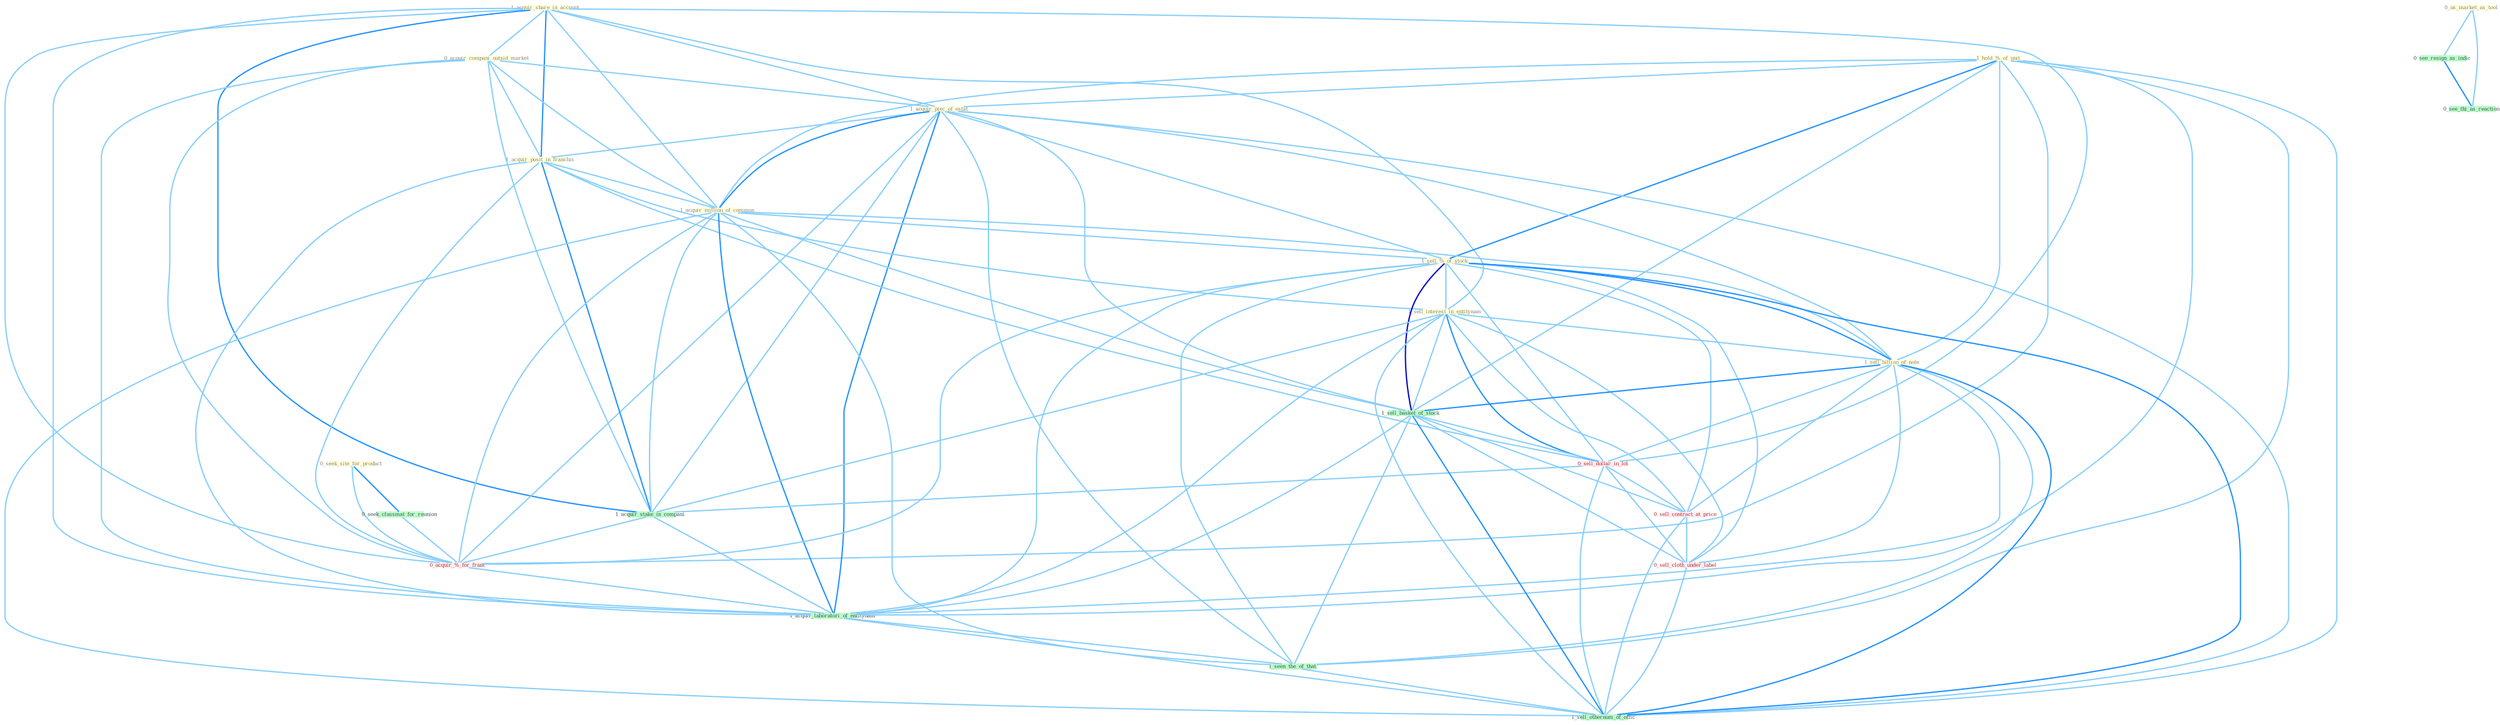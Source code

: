 Graph G{ 
    node
    [shape=polygon,style=filled,width=.5,height=.06,color="#BDFCC9",fixedsize=true,fontsize=4,
    fontcolor="#2f4f4f"];
    {node
    [color="#ffffe0", fontcolor="#8b7d6b"] "1_acquir_share_in_account " "1_hold_%_of_unit " "0_acquir_compani_outsid_market " "1_acquir_piec_of_estat " "1_acquir_posit_in_franchis " "1_acquir_million_of_common " "0_us_market_as_tool " "1_sell_%_of_stock " "0_seek_site_for_product " "1_sell_interest_in_entitynam " "1_sell_billion_of_note "}
{node [color="#fff0f5", fontcolor="#b22222"] "0_sell_dollar_in_lot " "0_acquir_%_for_franc " "0_sell_contract_at_price " "0_sell_cloth_under_label "}
edge [color="#B0E2FF"];

	"1_acquir_share_in_account " -- "0_acquir_compani_outsid_market " [w="1", color="#87cefa" ];
	"1_acquir_share_in_account " -- "1_acquir_piec_of_estat " [w="1", color="#87cefa" ];
	"1_acquir_share_in_account " -- "1_acquir_posit_in_franchis " [w="2", color="#1e90ff" , len=0.8];
	"1_acquir_share_in_account " -- "1_acquir_million_of_common " [w="1", color="#87cefa" ];
	"1_acquir_share_in_account " -- "1_sell_interest_in_entitynam " [w="1", color="#87cefa" ];
	"1_acquir_share_in_account " -- "0_sell_dollar_in_lot " [w="1", color="#87cefa" ];
	"1_acquir_share_in_account " -- "1_acquir_stake_in_compani " [w="2", color="#1e90ff" , len=0.8];
	"1_acquir_share_in_account " -- "0_acquir_%_for_franc " [w="1", color="#87cefa" ];
	"1_acquir_share_in_account " -- "1_acquir_laboratori_of_entitynam " [w="1", color="#87cefa" ];
	"1_hold_%_of_unit " -- "1_acquir_piec_of_estat " [w="1", color="#87cefa" ];
	"1_hold_%_of_unit " -- "1_acquir_million_of_common " [w="1", color="#87cefa" ];
	"1_hold_%_of_unit " -- "1_sell_%_of_stock " [w="2", color="#1e90ff" , len=0.8];
	"1_hold_%_of_unit " -- "1_sell_billion_of_note " [w="1", color="#87cefa" ];
	"1_hold_%_of_unit " -- "1_sell_basket_of_stock " [w="1", color="#87cefa" ];
	"1_hold_%_of_unit " -- "0_acquir_%_for_franc " [w="1", color="#87cefa" ];
	"1_hold_%_of_unit " -- "1_acquir_laboratori_of_entitynam " [w="1", color="#87cefa" ];
	"1_hold_%_of_unit " -- "1_seen_the_of_that " [w="1", color="#87cefa" ];
	"1_hold_%_of_unit " -- "1_sell_othernum_of_offic " [w="1", color="#87cefa" ];
	"0_acquir_compani_outsid_market " -- "1_acquir_piec_of_estat " [w="1", color="#87cefa" ];
	"0_acquir_compani_outsid_market " -- "1_acquir_posit_in_franchis " [w="1", color="#87cefa" ];
	"0_acquir_compani_outsid_market " -- "1_acquir_million_of_common " [w="1", color="#87cefa" ];
	"0_acquir_compani_outsid_market " -- "1_acquir_stake_in_compani " [w="1", color="#87cefa" ];
	"0_acquir_compani_outsid_market " -- "0_acquir_%_for_franc " [w="1", color="#87cefa" ];
	"0_acquir_compani_outsid_market " -- "1_acquir_laboratori_of_entitynam " [w="1", color="#87cefa" ];
	"1_acquir_piec_of_estat " -- "1_acquir_posit_in_franchis " [w="1", color="#87cefa" ];
	"1_acquir_piec_of_estat " -- "1_acquir_million_of_common " [w="2", color="#1e90ff" , len=0.8];
	"1_acquir_piec_of_estat " -- "1_sell_%_of_stock " [w="1", color="#87cefa" ];
	"1_acquir_piec_of_estat " -- "1_sell_billion_of_note " [w="1", color="#87cefa" ];
	"1_acquir_piec_of_estat " -- "1_sell_basket_of_stock " [w="1", color="#87cefa" ];
	"1_acquir_piec_of_estat " -- "1_acquir_stake_in_compani " [w="1", color="#87cefa" ];
	"1_acquir_piec_of_estat " -- "0_acquir_%_for_franc " [w="1", color="#87cefa" ];
	"1_acquir_piec_of_estat " -- "1_acquir_laboratori_of_entitynam " [w="2", color="#1e90ff" , len=0.8];
	"1_acquir_piec_of_estat " -- "1_seen_the_of_that " [w="1", color="#87cefa" ];
	"1_acquir_piec_of_estat " -- "1_sell_othernum_of_offic " [w="1", color="#87cefa" ];
	"1_acquir_posit_in_franchis " -- "1_acquir_million_of_common " [w="1", color="#87cefa" ];
	"1_acquir_posit_in_franchis " -- "1_sell_interest_in_entitynam " [w="1", color="#87cefa" ];
	"1_acquir_posit_in_franchis " -- "0_sell_dollar_in_lot " [w="1", color="#87cefa" ];
	"1_acquir_posit_in_franchis " -- "1_acquir_stake_in_compani " [w="2", color="#1e90ff" , len=0.8];
	"1_acquir_posit_in_franchis " -- "0_acquir_%_for_franc " [w="1", color="#87cefa" ];
	"1_acquir_posit_in_franchis " -- "1_acquir_laboratori_of_entitynam " [w="1", color="#87cefa" ];
	"1_acquir_million_of_common " -- "1_sell_%_of_stock " [w="1", color="#87cefa" ];
	"1_acquir_million_of_common " -- "1_sell_billion_of_note " [w="1", color="#87cefa" ];
	"1_acquir_million_of_common " -- "1_sell_basket_of_stock " [w="1", color="#87cefa" ];
	"1_acquir_million_of_common " -- "1_acquir_stake_in_compani " [w="1", color="#87cefa" ];
	"1_acquir_million_of_common " -- "0_acquir_%_for_franc " [w="1", color="#87cefa" ];
	"1_acquir_million_of_common " -- "1_acquir_laboratori_of_entitynam " [w="2", color="#1e90ff" , len=0.8];
	"1_acquir_million_of_common " -- "1_seen_the_of_that " [w="1", color="#87cefa" ];
	"1_acquir_million_of_common " -- "1_sell_othernum_of_offic " [w="1", color="#87cefa" ];
	"0_us_market_as_tool " -- "0_see_resign_as_indic " [w="1", color="#87cefa" ];
	"0_us_market_as_tool " -- "0_see_thi_as_reaction " [w="1", color="#87cefa" ];
	"1_sell_%_of_stock " -- "1_sell_interest_in_entitynam " [w="1", color="#87cefa" ];
	"1_sell_%_of_stock " -- "1_sell_billion_of_note " [w="2", color="#1e90ff" , len=0.8];
	"1_sell_%_of_stock " -- "1_sell_basket_of_stock " [w="3", color="#0000cd" , len=0.6];
	"1_sell_%_of_stock " -- "0_sell_dollar_in_lot " [w="1", color="#87cefa" ];
	"1_sell_%_of_stock " -- "0_acquir_%_for_franc " [w="1", color="#87cefa" ];
	"1_sell_%_of_stock " -- "0_sell_contract_at_price " [w="1", color="#87cefa" ];
	"1_sell_%_of_stock " -- "1_acquir_laboratori_of_entitynam " [w="1", color="#87cefa" ];
	"1_sell_%_of_stock " -- "0_sell_cloth_under_label " [w="1", color="#87cefa" ];
	"1_sell_%_of_stock " -- "1_seen_the_of_that " [w="1", color="#87cefa" ];
	"1_sell_%_of_stock " -- "1_sell_othernum_of_offic " [w="2", color="#1e90ff" , len=0.8];
	"0_seek_site_for_product " -- "0_seek_classmat_for_reunion " [w="2", color="#1e90ff" , len=0.8];
	"0_seek_site_for_product " -- "0_acquir_%_for_franc " [w="1", color="#87cefa" ];
	"1_sell_interest_in_entitynam " -- "1_sell_billion_of_note " [w="1", color="#87cefa" ];
	"1_sell_interest_in_entitynam " -- "1_sell_basket_of_stock " [w="1", color="#87cefa" ];
	"1_sell_interest_in_entitynam " -- "0_sell_dollar_in_lot " [w="2", color="#1e90ff" , len=0.8];
	"1_sell_interest_in_entitynam " -- "1_acquir_stake_in_compani " [w="1", color="#87cefa" ];
	"1_sell_interest_in_entitynam " -- "0_sell_contract_at_price " [w="1", color="#87cefa" ];
	"1_sell_interest_in_entitynam " -- "1_acquir_laboratori_of_entitynam " [w="1", color="#87cefa" ];
	"1_sell_interest_in_entitynam " -- "0_sell_cloth_under_label " [w="1", color="#87cefa" ];
	"1_sell_interest_in_entitynam " -- "1_sell_othernum_of_offic " [w="1", color="#87cefa" ];
	"1_sell_billion_of_note " -- "1_sell_basket_of_stock " [w="2", color="#1e90ff" , len=0.8];
	"1_sell_billion_of_note " -- "0_sell_dollar_in_lot " [w="1", color="#87cefa" ];
	"1_sell_billion_of_note " -- "0_sell_contract_at_price " [w="1", color="#87cefa" ];
	"1_sell_billion_of_note " -- "1_acquir_laboratori_of_entitynam " [w="1", color="#87cefa" ];
	"1_sell_billion_of_note " -- "0_sell_cloth_under_label " [w="1", color="#87cefa" ];
	"1_sell_billion_of_note " -- "1_seen_the_of_that " [w="1", color="#87cefa" ];
	"1_sell_billion_of_note " -- "1_sell_othernum_of_offic " [w="2", color="#1e90ff" , len=0.8];
	"0_seek_classmat_for_reunion " -- "0_acquir_%_for_franc " [w="1", color="#87cefa" ];
	"1_sell_basket_of_stock " -- "0_sell_dollar_in_lot " [w="1", color="#87cefa" ];
	"1_sell_basket_of_stock " -- "0_sell_contract_at_price " [w="1", color="#87cefa" ];
	"1_sell_basket_of_stock " -- "1_acquir_laboratori_of_entitynam " [w="1", color="#87cefa" ];
	"1_sell_basket_of_stock " -- "0_sell_cloth_under_label " [w="1", color="#87cefa" ];
	"1_sell_basket_of_stock " -- "1_seen_the_of_that " [w="1", color="#87cefa" ];
	"1_sell_basket_of_stock " -- "1_sell_othernum_of_offic " [w="2", color="#1e90ff" , len=0.8];
	"0_sell_dollar_in_lot " -- "1_acquir_stake_in_compani " [w="1", color="#87cefa" ];
	"0_sell_dollar_in_lot " -- "0_sell_contract_at_price " [w="1", color="#87cefa" ];
	"0_sell_dollar_in_lot " -- "0_sell_cloth_under_label " [w="1", color="#87cefa" ];
	"0_sell_dollar_in_lot " -- "1_sell_othernum_of_offic " [w="1", color="#87cefa" ];
	"0_see_resign_as_indic " -- "0_see_thi_as_reaction " [w="2", color="#1e90ff" , len=0.8];
	"1_acquir_stake_in_compani " -- "0_acquir_%_for_franc " [w="1", color="#87cefa" ];
	"1_acquir_stake_in_compani " -- "1_acquir_laboratori_of_entitynam " [w="1", color="#87cefa" ];
	"0_acquir_%_for_franc " -- "1_acquir_laboratori_of_entitynam " [w="1", color="#87cefa" ];
	"0_sell_contract_at_price " -- "0_sell_cloth_under_label " [w="1", color="#87cefa" ];
	"0_sell_contract_at_price " -- "1_sell_othernum_of_offic " [w="1", color="#87cefa" ];
	"1_acquir_laboratori_of_entitynam " -- "1_seen_the_of_that " [w="1", color="#87cefa" ];
	"1_acquir_laboratori_of_entitynam " -- "1_sell_othernum_of_offic " [w="1", color="#87cefa" ];
	"0_sell_cloth_under_label " -- "1_sell_othernum_of_offic " [w="1", color="#87cefa" ];
	"1_seen_the_of_that " -- "1_sell_othernum_of_offic " [w="1", color="#87cefa" ];
}